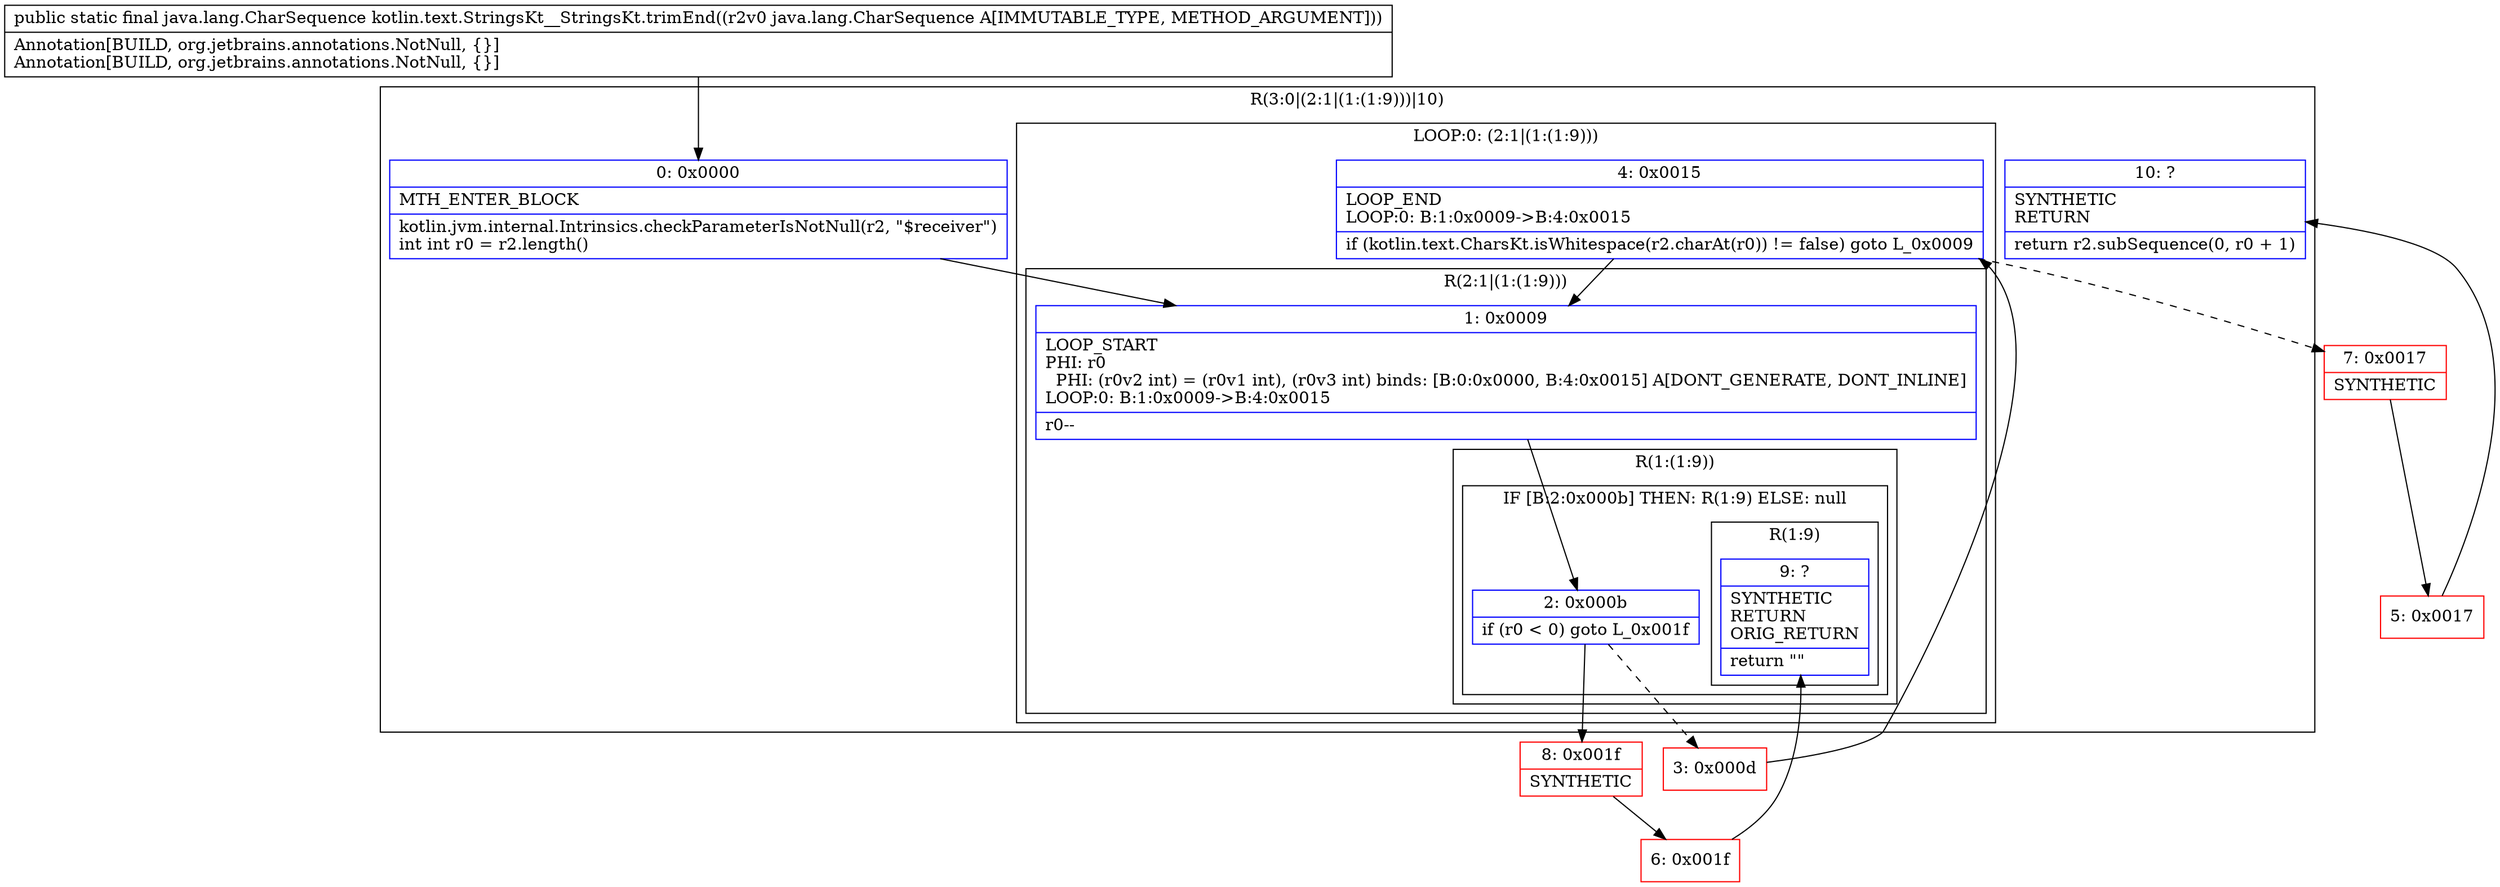 digraph "CFG forkotlin.text.StringsKt__StringsKt.trimEnd(Ljava\/lang\/CharSequence;)Ljava\/lang\/CharSequence;" {
subgraph cluster_Region_1349834970 {
label = "R(3:0|(2:1|(1:(1:9)))|10)";
node [shape=record,color=blue];
Node_0 [shape=record,label="{0\:\ 0x0000|MTH_ENTER_BLOCK\l|kotlin.jvm.internal.Intrinsics.checkParameterIsNotNull(r2, \"$receiver\")\lint int r0 = r2.length()\l}"];
subgraph cluster_LoopRegion_110724302 {
label = "LOOP:0: (2:1|(1:(1:9)))";
node [shape=record,color=blue];
Node_4 [shape=record,label="{4\:\ 0x0015|LOOP_END\lLOOP:0: B:1:0x0009\-\>B:4:0x0015\l|if (kotlin.text.CharsKt.isWhitespace(r2.charAt(r0)) != false) goto L_0x0009\l}"];
subgraph cluster_Region_2118283587 {
label = "R(2:1|(1:(1:9)))";
node [shape=record,color=blue];
Node_1 [shape=record,label="{1\:\ 0x0009|LOOP_START\lPHI: r0 \l  PHI: (r0v2 int) = (r0v1 int), (r0v3 int) binds: [B:0:0x0000, B:4:0x0015] A[DONT_GENERATE, DONT_INLINE]\lLOOP:0: B:1:0x0009\-\>B:4:0x0015\l|r0\-\-\l}"];
subgraph cluster_Region_457110560 {
label = "R(1:(1:9))";
node [shape=record,color=blue];
subgraph cluster_IfRegion_1021399549 {
label = "IF [B:2:0x000b] THEN: R(1:9) ELSE: null";
node [shape=record,color=blue];
Node_2 [shape=record,label="{2\:\ 0x000b|if (r0 \< 0) goto L_0x001f\l}"];
subgraph cluster_Region_557477392 {
label = "R(1:9)";
node [shape=record,color=blue];
Node_9 [shape=record,label="{9\:\ ?|SYNTHETIC\lRETURN\lORIG_RETURN\l|return \"\"\l}"];
}
}
}
}
}
Node_10 [shape=record,label="{10\:\ ?|SYNTHETIC\lRETURN\l|return r2.subSequence(0, r0 + 1)\l}"];
}
Node_3 [shape=record,color=red,label="{3\:\ 0x000d}"];
Node_5 [shape=record,color=red,label="{5\:\ 0x0017}"];
Node_6 [shape=record,color=red,label="{6\:\ 0x001f}"];
Node_7 [shape=record,color=red,label="{7\:\ 0x0017|SYNTHETIC\l}"];
Node_8 [shape=record,color=red,label="{8\:\ 0x001f|SYNTHETIC\l}"];
MethodNode[shape=record,label="{public static final java.lang.CharSequence kotlin.text.StringsKt__StringsKt.trimEnd((r2v0 java.lang.CharSequence A[IMMUTABLE_TYPE, METHOD_ARGUMENT]))  | Annotation[BUILD, org.jetbrains.annotations.NotNull, \{\}]\lAnnotation[BUILD, org.jetbrains.annotations.NotNull, \{\}]\l}"];
MethodNode -> Node_0;
Node_0 -> Node_1;
Node_4 -> Node_1;
Node_4 -> Node_7[style=dashed];
Node_1 -> Node_2;
Node_2 -> Node_3[style=dashed];
Node_2 -> Node_8;
Node_3 -> Node_4;
Node_5 -> Node_10;
Node_6 -> Node_9;
Node_7 -> Node_5;
Node_8 -> Node_6;
}

